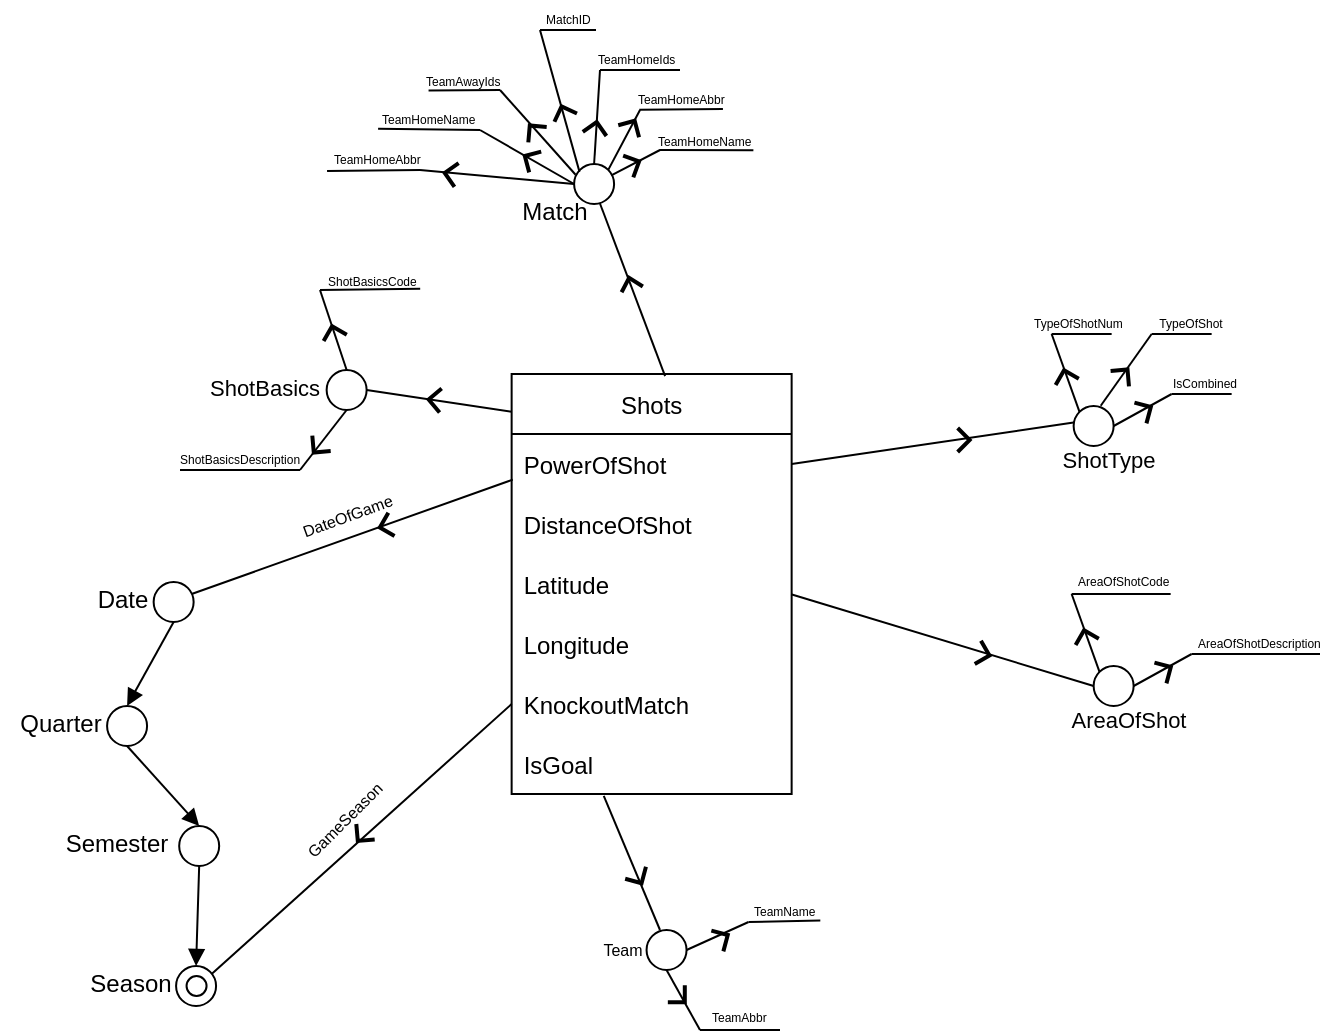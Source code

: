 <mxfile version="20.0.4" type="device"><diagram id="wrOhlIF0k3vOvgMMfUUx" name="Page-1"><mxGraphModel dx="782" dy="412" grid="1" gridSize="10" guides="1" tooltips="1" connect="1" arrows="1" fold="1" page="1" pageScale="1" pageWidth="827" pageHeight="1169" math="0" shadow="0"><root><mxCell id="0"/><mxCell id="1" parent="0"/><mxCell id="Pmuhz_MxlHkOLa46dXON-2" value="Shots" style="swimlane;fontStyle=0;childLayout=stackLayout;horizontal=1;startSize=30;horizontalStack=0;resizeParent=1;resizeParentMax=0;resizeLast=0;collapsible=1;marginBottom=0;" vertex="1" parent="1"><mxGeometry x="385.82" y="282" width="140" height="210" as="geometry"/></mxCell><mxCell id="Pmuhz_MxlHkOLa46dXON-6" value="PowerOfShot" style="text;strokeColor=none;fillColor=none;align=left;verticalAlign=middle;spacingLeft=4;spacingRight=4;overflow=hidden;points=[[0,0.5],[1,0.5]];portConstraint=eastwest;rotatable=0;" vertex="1" parent="Pmuhz_MxlHkOLa46dXON-2"><mxGeometry y="30" width="140" height="30" as="geometry"/></mxCell><mxCell id="Pmuhz_MxlHkOLa46dXON-5" value="DistanceOfShot" style="text;strokeColor=none;fillColor=none;align=left;verticalAlign=middle;spacingLeft=4;spacingRight=4;overflow=hidden;points=[[0,0.5],[1,0.5]];portConstraint=eastwest;rotatable=0;" vertex="1" parent="Pmuhz_MxlHkOLa46dXON-2"><mxGeometry y="60" width="140" height="30" as="geometry"/></mxCell><mxCell id="Pmuhz_MxlHkOLa46dXON-3" value="Latitude    " style="text;strokeColor=none;fillColor=none;align=left;verticalAlign=middle;spacingLeft=4;spacingRight=4;overflow=hidden;points=[[0,0.5],[1,0.5]];portConstraint=eastwest;rotatable=0;" vertex="1" parent="Pmuhz_MxlHkOLa46dXON-2"><mxGeometry y="90" width="140" height="30" as="geometry"/></mxCell><mxCell id="Pmuhz_MxlHkOLa46dXON-4" value="Longitude" style="text;strokeColor=none;fillColor=none;align=left;verticalAlign=middle;spacingLeft=4;spacingRight=4;overflow=hidden;points=[[0,0.5],[1,0.5]];portConstraint=eastwest;rotatable=0;" vertex="1" parent="Pmuhz_MxlHkOLa46dXON-2"><mxGeometry y="120" width="140" height="30" as="geometry"/></mxCell><mxCell id="Pmuhz_MxlHkOLa46dXON-12" value="KnockoutMatch" style="text;strokeColor=none;fillColor=none;align=left;verticalAlign=middle;spacingLeft=4;spacingRight=4;overflow=hidden;points=[[0,0.5],[1,0.5]];portConstraint=eastwest;rotatable=0;" vertex="1" parent="Pmuhz_MxlHkOLa46dXON-2"><mxGeometry y="150" width="140" height="30" as="geometry"/></mxCell><mxCell id="Pmuhz_MxlHkOLa46dXON-11" value="IsGoal" style="text;strokeColor=none;fillColor=none;align=left;verticalAlign=middle;spacingLeft=4;spacingRight=4;overflow=hidden;points=[[0,0.5],[1,0.5]];portConstraint=eastwest;rotatable=0;" vertex="1" parent="Pmuhz_MxlHkOLa46dXON-2"><mxGeometry y="180" width="140" height="30" as="geometry"/></mxCell><mxCell id="Pmuhz_MxlHkOLa46dXON-17" value="" style="group" vertex="1" connectable="0" parent="1"><mxGeometry x="165.82" y="502" width="80" height="30" as="geometry"/></mxCell><mxCell id="Pmuhz_MxlHkOLa46dXON-14" value=" " style="ellipse;whiteSpace=wrap;html=1;aspect=fixed;direction=south;" vertex="1" parent="Pmuhz_MxlHkOLa46dXON-17"><mxGeometry x="53.77" y="6" width="20" height="20" as="geometry"/></mxCell><mxCell id="Pmuhz_MxlHkOLa46dXON-16" value="Semester" style="text;html=1;align=center;verticalAlign=middle;resizable=0;points=[];autosize=1;strokeColor=none;fillColor=none;" vertex="1" parent="Pmuhz_MxlHkOLa46dXON-17"><mxGeometry x="-13.115" width="70" height="30" as="geometry"/></mxCell><mxCell id="Pmuhz_MxlHkOLa46dXON-18" value="" style="group" vertex="1" connectable="0" parent="1"><mxGeometry x="165.82" y="380" width="61" height="30" as="geometry"/></mxCell><mxCell id="Pmuhz_MxlHkOLa46dXON-19" value=" " style="ellipse;whiteSpace=wrap;html=1;aspect=fixed;direction=south;" vertex="1" parent="Pmuhz_MxlHkOLa46dXON-18"><mxGeometry x="41" y="6" width="20" height="20" as="geometry"/></mxCell><mxCell id="Pmuhz_MxlHkOLa46dXON-20" value="Date" style="text;html=1;align=center;verticalAlign=middle;resizable=0;points=[];autosize=1;strokeColor=none;fillColor=none;" vertex="1" parent="Pmuhz_MxlHkOLa46dXON-18"><mxGeometry width="50" height="30" as="geometry"/></mxCell><mxCell id="Pmuhz_MxlHkOLa46dXON-21" value="" style="group" vertex="1" connectable="0" parent="1"><mxGeometry x="170.32" y="572" width="71" height="30" as="geometry"/></mxCell><mxCell id="Pmuhz_MxlHkOLa46dXON-22" value=" " style="ellipse;whiteSpace=wrap;html=1;aspect=fixed;direction=south;" vertex="1" parent="Pmuhz_MxlHkOLa46dXON-21"><mxGeometry x="47.721" y="6" width="20" height="20" as="geometry"/></mxCell><mxCell id="Pmuhz_MxlHkOLa46dXON-23" value="Season" style="text;html=1;align=center;verticalAlign=middle;resizable=0;points=[];autosize=1;strokeColor=none;fillColor=none;" vertex="1" parent="Pmuhz_MxlHkOLa46dXON-21"><mxGeometry x="-5.82" width="60" height="30" as="geometry"/></mxCell><mxCell id="Pmuhz_MxlHkOLa46dXON-25" value="" style="group" vertex="1" connectable="0" parent="1"><mxGeometry x="135.82" y="442" width="71" height="30" as="geometry"/></mxCell><mxCell id="Pmuhz_MxlHkOLa46dXON-26" value=" " style="ellipse;whiteSpace=wrap;html=1;aspect=fixed;direction=south;" vertex="1" parent="Pmuhz_MxlHkOLa46dXON-25"><mxGeometry x="47.721" y="6" width="20" height="20" as="geometry"/></mxCell><mxCell id="Pmuhz_MxlHkOLa46dXON-27" value="Quarter" style="text;html=1;align=center;verticalAlign=middle;resizable=0;points=[];autosize=1;strokeColor=none;fillColor=none;" vertex="1" parent="Pmuhz_MxlHkOLa46dXON-25"><mxGeometry x="-5.82" width="60" height="30" as="geometry"/></mxCell><mxCell id="Pmuhz_MxlHkOLa46dXON-28" value="" style="endArrow=none;html=1;entryX=0.004;entryY=0.761;entryDx=0;entryDy=0;entryPerimeter=0;strokeColor=default;rounded=0;startArrow=none;startFill=0;" edge="1" parent="1" target="Pmuhz_MxlHkOLa46dXON-6"><mxGeometry width="50" height="50" relative="1" as="geometry"><mxPoint x="225.82" y="392" as="sourcePoint"/><mxPoint x="195.82" y="422" as="targetPoint"/></mxGeometry></mxCell><mxCell id="Pmuhz_MxlHkOLa46dXON-34" value="" style="html=1;verticalLabelPosition=bottom;labelBackgroundColor=#ffffff;verticalAlign=top;shadow=0;dashed=0;strokeWidth=2;shape=mxgraph.ios7.misc.up;strokeColor=#000000;fillColor=#000000;rotation=-105;" vertex="1" parent="1"><mxGeometry x="316.82" y="355" width="12" height="6" as="geometry"/></mxCell><mxCell id="Pmuhz_MxlHkOLa46dXON-39" value="" style="endArrow=none;html=1;entryX=1;entryY=0.5;entryDx=0;entryDy=0;strokeColor=default;rounded=0;startArrow=block;startFill=1;exitX=0;exitY=0.5;exitDx=0;exitDy=0;" edge="1" parent="1" source="Pmuhz_MxlHkOLa46dXON-26" target="Pmuhz_MxlHkOLa46dXON-19"><mxGeometry width="50" height="50" relative="1" as="geometry"><mxPoint x="235.82" y="402" as="sourcePoint"/><mxPoint x="396.38" y="344.83" as="targetPoint"/></mxGeometry></mxCell><mxCell id="Pmuhz_MxlHkOLa46dXON-42" value="" style="endArrow=none;html=1;entryX=1;entryY=0.5;entryDx=0;entryDy=0;strokeColor=default;rounded=0;startArrow=block;startFill=1;exitX=0;exitY=0.5;exitDx=0;exitDy=0;" edge="1" parent="1" source="Pmuhz_MxlHkOLa46dXON-14" target="Pmuhz_MxlHkOLa46dXON-26"><mxGeometry width="50" height="50" relative="1" as="geometry"><mxPoint x="203.541" y="458" as="sourcePoint"/><mxPoint x="226.82" y="416" as="targetPoint"/></mxGeometry></mxCell><mxCell id="Pmuhz_MxlHkOLa46dXON-43" value="" style="endArrow=none;html=1;strokeColor=default;rounded=0;startArrow=block;startFill=1;entryX=1;entryY=0.5;entryDx=0;entryDy=0;exitX=0;exitY=0.5;exitDx=0;exitDy=0;" edge="1" parent="1" source="Pmuhz_MxlHkOLa46dXON-22" target="Pmuhz_MxlHkOLa46dXON-14"><mxGeometry width="50" height="50" relative="1" as="geometry"><mxPoint x="230" y="570" as="sourcePoint"/><mxPoint x="215.82" y="532" as="targetPoint"/></mxGeometry></mxCell><mxCell id="Pmuhz_MxlHkOLa46dXON-45" value="" style="endArrow=none;html=1;entryX=0;entryY=0.5;entryDx=0;entryDy=0;strokeColor=default;rounded=0;startArrow=none;startFill=0;" edge="1" parent="1" target="Pmuhz_MxlHkOLa46dXON-12"><mxGeometry width="50" height="50" relative="1" as="geometry"><mxPoint x="235.82" y="582" as="sourcePoint"/><mxPoint x="396.38" y="532" as="targetPoint"/></mxGeometry></mxCell><mxCell id="Pmuhz_MxlHkOLa46dXON-46" value="" style="html=1;verticalLabelPosition=bottom;labelBackgroundColor=#ffffff;verticalAlign=top;shadow=0;dashed=0;strokeWidth=2;shape=mxgraph.ios7.misc.up;strokeColor=#000000;fillColor=#000000;rotation=-140;" vertex="1" parent="1"><mxGeometry x="304.82" y="510.17" width="12" height="6" as="geometry"/></mxCell><mxCell id="Pmuhz_MxlHkOLa46dXON-47" value="&lt;div&gt;&lt;font style=&quot;font-size: 8px;&quot;&gt;DateOfGame&lt;/font&gt;&lt;/div&gt;" style="text;html=1;align=center;verticalAlign=middle;resizable=0;points=[];autosize=1;strokeColor=none;fillColor=none;rotation=-20;" vertex="1" parent="1"><mxGeometry x="268.32" y="337" width="70" height="30" as="geometry"/></mxCell><mxCell id="Pmuhz_MxlHkOLa46dXON-48" value="&lt;div style=&quot;font-size: 8px;&quot;&gt;&lt;font style=&quot;font-size: 8px;&quot;&gt;GameSeason&lt;/font&gt;&lt;/div&gt;" style="text;html=1;align=center;verticalAlign=middle;resizable=0;points=[];autosize=1;strokeColor=none;fillColor=none;rotation=-45;" vertex="1" parent="1"><mxGeometry x="267.32" y="495" width="70" height="20" as="geometry"/></mxCell><mxCell id="Pmuhz_MxlHkOLa46dXON-50" value="" style="group" vertex="1" connectable="0" parent="1"><mxGeometry x="625.82" y="292" width="61" height="35" as="geometry"/></mxCell><mxCell id="Pmuhz_MxlHkOLa46dXON-51" value=" " style="ellipse;whiteSpace=wrap;html=1;aspect=fixed;direction=south;" vertex="1" parent="Pmuhz_MxlHkOLa46dXON-50"><mxGeometry x="41" y="6" width="20" height="20" as="geometry"/></mxCell><mxCell id="Pmuhz_MxlHkOLa46dXON-54" value="&lt;font style=&quot;font-size: 11px;&quot;&gt;ShotType&lt;br&gt;&lt;/font&gt;" style="text;html=1;align=center;verticalAlign=middle;resizable=0;points=[];autosize=1;strokeColor=none;fillColor=none;fontSize=8;" vertex="1" parent="1"><mxGeometry x="648.82" y="310" width="70" height="30" as="geometry"/></mxCell><mxCell id="Pmuhz_MxlHkOLa46dXON-55" value="" style="endArrow=none;html=1;entryX=1;entryY=0.5;entryDx=0;entryDy=0;strokeColor=default;rounded=0;startArrow=none;startFill=0;exitX=0.257;exitY=-0.126;exitDx=0;exitDy=0;exitPerimeter=0;" edge="1" parent="1" source="Pmuhz_MxlHkOLa46dXON-54" target="Pmuhz_MxlHkOLa46dXON-6"><mxGeometry width="50" height="50" relative="1" as="geometry"><mxPoint x="603.54" y="479.17" as="sourcePoint"/><mxPoint x="764.1" y="422" as="targetPoint"/></mxGeometry></mxCell><mxCell id="Pmuhz_MxlHkOLa46dXON-56" value="" style="html=1;verticalLabelPosition=bottom;labelBackgroundColor=#ffffff;verticalAlign=top;shadow=0;dashed=0;strokeWidth=2;shape=mxgraph.ios7.misc.up;strokeColor=#000000;fillColor=#000000;rotation=90;" vertex="1" parent="1"><mxGeometry x="605.82" y="312" width="12" height="6" as="geometry"/></mxCell><mxCell id="Pmuhz_MxlHkOLa46dXON-58" value="" style="endArrow=none;html=1;rounded=0;fontSize=11;strokeColor=default;strokeWidth=1;entryX=0;entryY=1;entryDx=0;entryDy=0;" edge="1" parent="1" target="Pmuhz_MxlHkOLa46dXON-51"><mxGeometry width="50" height="50" relative="1" as="geometry"><mxPoint x="655.82" y="262" as="sourcePoint"/><mxPoint x="625.82" y="382" as="targetPoint"/></mxGeometry></mxCell><mxCell id="Pmuhz_MxlHkOLa46dXON-59" value="" style="html=1;verticalLabelPosition=bottom;labelBackgroundColor=#ffffff;verticalAlign=top;shadow=0;dashed=0;strokeWidth=2;shape=mxgraph.ios7.misc.up;strokeColor=#000000;fillColor=#000000;rotation=-15;" vertex="1" parent="1"><mxGeometry x="656.82" y="280" width="12" height="6" as="geometry"/></mxCell><mxCell id="Pmuhz_MxlHkOLa46dXON-60" value="" style="endArrow=none;html=1;rounded=0;fontSize=11;strokeColor=default;strokeWidth=1;" edge="1" parent="1"><mxGeometry width="50" height="50" relative="1" as="geometry"><mxPoint x="655.82" y="262" as="sourcePoint"/><mxPoint x="685.82" y="262" as="targetPoint"/></mxGeometry></mxCell><mxCell id="Pmuhz_MxlHkOLa46dXON-61" value="" style="endArrow=none;html=1;rounded=0;fontSize=11;strokeColor=default;strokeWidth=1;entryX=-0.007;entryY=0.323;entryDx=0;entryDy=0;entryPerimeter=0;" edge="1" parent="1" target="Pmuhz_MxlHkOLa46dXON-51"><mxGeometry width="50" height="50" relative="1" as="geometry"><mxPoint x="705.82" y="262" as="sourcePoint"/><mxPoint x="729.749" y="310.929" as="targetPoint"/></mxGeometry></mxCell><mxCell id="Pmuhz_MxlHkOLa46dXON-62" value="" style="html=1;verticalLabelPosition=bottom;labelBackgroundColor=#ffffff;verticalAlign=top;shadow=0;dashed=0;strokeWidth=2;shape=mxgraph.ios7.misc.up;strokeColor=#000000;fillColor=#000000;rotation=40;" vertex="1" parent="1"><mxGeometry x="685.82" y="279" width="12" height="6" as="geometry"/></mxCell><mxCell id="Pmuhz_MxlHkOLa46dXON-64" value="" style="endArrow=none;html=1;rounded=0;fontSize=11;strokeColor=default;strokeWidth=1;" edge="1" parent="1"><mxGeometry width="50" height="50" relative="1" as="geometry"><mxPoint x="735.82" y="262" as="sourcePoint"/><mxPoint x="705.82" y="262" as="targetPoint"/></mxGeometry></mxCell><mxCell id="Pmuhz_MxlHkOLa46dXON-65" value="" style="html=1;verticalLabelPosition=bottom;labelBackgroundColor=#ffffff;verticalAlign=top;shadow=0;dashed=0;strokeWidth=2;shape=mxgraph.ios7.misc.up;strokeColor=#000000;fillColor=#000000;rotation=60;" vertex="1" parent="1"><mxGeometry x="696.82" y="297" width="12" height="6" as="geometry"/></mxCell><mxCell id="Pmuhz_MxlHkOLa46dXON-66" value="" style="endArrow=none;html=1;rounded=0;fontSize=11;strokeColor=default;strokeWidth=1;entryX=0.5;entryY=0;entryDx=0;entryDy=0;" edge="1" parent="1" target="Pmuhz_MxlHkOLa46dXON-51"><mxGeometry width="50" height="50" relative="1" as="geometry"><mxPoint x="715.82" y="292" as="sourcePoint"/><mxPoint x="693.891" y="310.929" as="targetPoint"/></mxGeometry></mxCell><mxCell id="Pmuhz_MxlHkOLa46dXON-67" value="" style="endArrow=none;html=1;rounded=0;fontSize=11;strokeColor=default;strokeWidth=1;" edge="1" parent="1"><mxGeometry width="50" height="50" relative="1" as="geometry"><mxPoint x="745.82" y="292" as="sourcePoint"/><mxPoint x="715.82" y="292" as="targetPoint"/></mxGeometry></mxCell><mxCell id="Pmuhz_MxlHkOLa46dXON-68" value="&lt;font style=&quot;font-size: 6px;&quot;&gt;TypeOfShot&lt;/font&gt;" style="text;html=1;align=center;verticalAlign=middle;resizable=0;points=[];autosize=1;strokeColor=none;fillColor=none;fontSize=11;" vertex="1" parent="1"><mxGeometry x="694.82" y="240" width="60" height="30" as="geometry"/></mxCell><mxCell id="Pmuhz_MxlHkOLa46dXON-69" value="&lt;div&gt;&lt;font style=&quot;font-size: 6px;&quot;&gt;TypeOfShot&lt;/font&gt;Num&lt;/div&gt;" style="text;whiteSpace=wrap;html=1;fontSize=6;" vertex="1" parent="1"><mxGeometry x="644.82" y="247" width="57" height="12" as="geometry"/></mxCell><mxCell id="Pmuhz_MxlHkOLa46dXON-70" value="&lt;font style=&quot;font-size: 6px;&quot;&gt;IsCombined&lt;br&gt;&lt;/font&gt;" style="text;html=1;align=center;verticalAlign=middle;resizable=0;points=[];autosize=1;strokeColor=none;fillColor=none;fontSize=11;" vertex="1" parent="1"><mxGeometry x="701.82" y="270" width="60" height="30" as="geometry"/></mxCell><mxCell id="Pmuhz_MxlHkOLa46dXON-72" value="" style="group" vertex="1" connectable="0" parent="1"><mxGeometry x="635.82" y="422" width="61" height="35" as="geometry"/></mxCell><mxCell id="Pmuhz_MxlHkOLa46dXON-73" value=" " style="ellipse;whiteSpace=wrap;html=1;aspect=fixed;direction=south;" vertex="1" parent="Pmuhz_MxlHkOLa46dXON-72"><mxGeometry x="41" y="6" width="20" height="20" as="geometry"/></mxCell><mxCell id="Pmuhz_MxlHkOLa46dXON-74" value="&lt;font style=&quot;font-size: 11px;&quot;&gt;AreaOfShot&lt;br&gt;&lt;/font&gt;" style="text;html=1;align=center;verticalAlign=middle;resizable=0;points=[];autosize=1;strokeColor=none;fillColor=none;fontSize=8;" vertex="1" parent="1"><mxGeometry x="653.82" y="440" width="80" height="30" as="geometry"/></mxCell><mxCell id="Pmuhz_MxlHkOLa46dXON-75" value="" style="html=1;verticalLabelPosition=bottom;labelBackgroundColor=#ffffff;verticalAlign=top;shadow=0;dashed=0;strokeWidth=2;shape=mxgraph.ios7.misc.up;strokeColor=#000000;fillColor=#000000;rotation=105;" vertex="1" parent="1"><mxGeometry x="615.82" y="419" width="12" height="6" as="geometry"/></mxCell><mxCell id="Pmuhz_MxlHkOLa46dXON-76" value="" style="endArrow=none;html=1;rounded=0;fontSize=11;strokeColor=default;strokeWidth=1;entryX=0;entryY=1;entryDx=0;entryDy=0;" edge="1" parent="1" target="Pmuhz_MxlHkOLa46dXON-73"><mxGeometry width="50" height="50" relative="1" as="geometry"><mxPoint x="665.82" y="392.0" as="sourcePoint"/><mxPoint x="635.82" y="512" as="targetPoint"/></mxGeometry></mxCell><mxCell id="Pmuhz_MxlHkOLa46dXON-77" value="" style="html=1;verticalLabelPosition=bottom;labelBackgroundColor=#ffffff;verticalAlign=top;shadow=0;dashed=0;strokeWidth=2;shape=mxgraph.ios7.misc.up;strokeColor=#000000;fillColor=#000000;rotation=-15;" vertex="1" parent="1"><mxGeometry x="666.82" y="410" width="12" height="6" as="geometry"/></mxCell><mxCell id="Pmuhz_MxlHkOLa46dXON-78" value="" style="endArrow=none;html=1;rounded=0;fontSize=11;strokeColor=default;strokeWidth=1;entryX=0.851;entryY=1.333;entryDx=0;entryDy=0;entryPerimeter=0;" edge="1" parent="1" target="Pmuhz_MxlHkOLa46dXON-86"><mxGeometry width="50" height="50" relative="1" as="geometry"><mxPoint x="665.82" y="392.0" as="sourcePoint"/><mxPoint x="695.82" y="392.0" as="targetPoint"/></mxGeometry></mxCell><mxCell id="Pmuhz_MxlHkOLa46dXON-82" value="" style="html=1;verticalLabelPosition=bottom;labelBackgroundColor=#ffffff;verticalAlign=top;shadow=0;dashed=0;strokeWidth=2;shape=mxgraph.ios7.misc.up;strokeColor=#000000;fillColor=#000000;rotation=60;" vertex="1" parent="1"><mxGeometry x="706.82" y="427" width="12" height="6" as="geometry"/></mxCell><mxCell id="Pmuhz_MxlHkOLa46dXON-83" value="" style="endArrow=none;html=1;rounded=0;fontSize=11;strokeColor=default;strokeWidth=1;entryX=0.5;entryY=0;entryDx=0;entryDy=0;" edge="1" parent="1" target="Pmuhz_MxlHkOLa46dXON-73"><mxGeometry width="50" height="50" relative="1" as="geometry"><mxPoint x="725.82" y="422.0" as="sourcePoint"/><mxPoint x="703.891" y="440.929" as="targetPoint"/></mxGeometry></mxCell><mxCell id="Pmuhz_MxlHkOLa46dXON-84" value="" style="endArrow=none;html=1;rounded=0;fontSize=11;strokeColor=default;strokeWidth=1;" edge="1" parent="1"><mxGeometry width="50" height="50" relative="1" as="geometry"><mxPoint x="790" y="422" as="sourcePoint"/><mxPoint x="725.82" y="422.0" as="targetPoint"/></mxGeometry></mxCell><mxCell id="Pmuhz_MxlHkOLa46dXON-86" value="&lt;div&gt;AreaOfShotCode&lt;/div&gt;&lt;div&gt;&lt;br&gt;&lt;/div&gt;" style="text;whiteSpace=wrap;html=1;fontSize=6;" vertex="1" parent="1"><mxGeometry x="666.82" y="376" width="57" height="12" as="geometry"/></mxCell><mxCell id="Pmuhz_MxlHkOLa46dXON-88" value="AreaOfShotDescription" style="text;whiteSpace=wrap;html=1;fontSize=6;" vertex="1" parent="1"><mxGeometry x="726.82" y="407" width="57" height="12" as="geometry"/></mxCell><mxCell id="Pmuhz_MxlHkOLa46dXON-89" value="" style="endArrow=none;html=1;entryX=0.998;entryY=0.671;entryDx=0;entryDy=0;strokeColor=default;rounded=0;startArrow=none;startFill=0;exitX=0.5;exitY=1;exitDx=0;exitDy=0;entryPerimeter=0;" edge="1" parent="1" source="Pmuhz_MxlHkOLa46dXON-73" target="Pmuhz_MxlHkOLa46dXON-3"><mxGeometry width="50" height="50" relative="1" as="geometry"><mxPoint x="676.81" y="316.22" as="sourcePoint"/><mxPoint x="535.82" y="337" as="targetPoint"/></mxGeometry></mxCell><mxCell id="Pmuhz_MxlHkOLa46dXON-90" value="" style="group" vertex="1" connectable="0" parent="1"><mxGeometry x="370" y="170" width="70" height="50" as="geometry"/></mxCell><mxCell id="Pmuhz_MxlHkOLa46dXON-91" value=" " style="ellipse;whiteSpace=wrap;html=1;aspect=fixed;direction=south;" vertex="1" parent="Pmuhz_MxlHkOLa46dXON-90"><mxGeometry x="47.049" y="7" width="20" height="20" as="geometry"/></mxCell><mxCell id="Pmuhz_MxlHkOLa46dXON-118" value="&lt;font style=&quot;font-size: 12px;&quot;&gt;Match&lt;/font&gt;" style="text;html=1;align=center;verticalAlign=middle;resizable=0;points=[];autosize=1;strokeColor=none;fillColor=none;fontSize=7;" vertex="1" parent="Pmuhz_MxlHkOLa46dXON-90"><mxGeometry x="7" y="16" width="60" height="30" as="geometry"/></mxCell><mxCell id="Pmuhz_MxlHkOLa46dXON-93" value="" style="endArrow=none;html=1;entryX=0.548;entryY=0.005;entryDx=0;entryDy=0;strokeColor=default;rounded=0;startArrow=none;startFill=0;exitX=1.094;exitY=0.883;exitDx=0;exitDy=0;entryPerimeter=0;exitPerimeter=0;" edge="1" parent="1" target="Pmuhz_MxlHkOLa46dXON-2"><mxGeometry width="50" height="50" relative="1" as="geometry"><mxPoint x="429.902" y="196.49" as="sourcePoint"/><mxPoint x="464.83" y="240.78" as="targetPoint"/></mxGeometry></mxCell><mxCell id="Pmuhz_MxlHkOLa46dXON-94" value="" style="html=1;verticalLabelPosition=bottom;labelBackgroundColor=#ffffff;verticalAlign=top;shadow=0;dashed=0;strokeWidth=2;shape=mxgraph.ios7.misc.up;strokeColor=#000000;fillColor=#000000;rotation=-15;" vertex="1" parent="1"><mxGeometry x="439.83" y="233.78" width="11" height="6" as="geometry"/></mxCell><mxCell id="Pmuhz_MxlHkOLa46dXON-96" value="" style="endArrow=none;html=1;rounded=0;fontSize=11;strokeColor=default;strokeWidth=1;entryX=0;entryY=1;entryDx=0;entryDy=0;" edge="1" parent="1"><mxGeometry width="50" height="50" relative="1" as="geometry"><mxPoint x="400" y="110" as="sourcePoint"/><mxPoint x="419.749" y="180.929" as="targetPoint"/></mxGeometry></mxCell><mxCell id="Pmuhz_MxlHkOLa46dXON-97" value="" style="html=1;verticalLabelPosition=bottom;labelBackgroundColor=#ffffff;verticalAlign=top;shadow=0;dashed=0;strokeWidth=2;shape=mxgraph.ios7.misc.up;strokeColor=#000000;fillColor=#000000;rotation=-20;" vertex="1" parent="1"><mxGeometry x="405.82" y="148" width="12" height="6" as="geometry"/></mxCell><mxCell id="Pmuhz_MxlHkOLa46dXON-98" value="" style="endArrow=none;html=1;rounded=0;fontSize=11;strokeColor=default;strokeWidth=1;" edge="1" parent="1"><mxGeometry width="50" height="50" relative="1" as="geometry"><mxPoint x="400" y="110" as="sourcePoint"/><mxPoint x="428.0" y="110" as="targetPoint"/></mxGeometry></mxCell><mxCell id="Pmuhz_MxlHkOLa46dXON-99" value="MatchID" style="text;whiteSpace=wrap;html=1;fontSize=6;" vertex="1" parent="1"><mxGeometry x="400.82" y="95" width="57" height="12" as="geometry"/></mxCell><mxCell id="Pmuhz_MxlHkOLa46dXON-106" value="" style="endArrow=none;html=1;rounded=0;fontSize=11;strokeColor=default;strokeWidth=1;entryX=0;entryY=0;entryDx=0;entryDy=0;" edge="1" parent="1" target="Pmuhz_MxlHkOLa46dXON-91"><mxGeometry width="50" height="50" relative="1" as="geometry"><mxPoint x="450" y="150" as="sourcePoint"/><mxPoint x="485.229" y="190" as="targetPoint"/></mxGeometry></mxCell><mxCell id="Pmuhz_MxlHkOLa46dXON-107" value="" style="endArrow=none;html=1;rounded=0;fontSize=11;strokeColor=default;strokeWidth=1;entryX=0.783;entryY=1.211;entryDx=0;entryDy=0;entryPerimeter=0;" edge="1" parent="1" target="Pmuhz_MxlHkOLa46dXON-108"><mxGeometry width="50" height="50" relative="1" as="geometry"><mxPoint x="449.67" y="149.85" as="sourcePoint"/><mxPoint x="479.0" y="149.85" as="targetPoint"/></mxGeometry></mxCell><mxCell id="Pmuhz_MxlHkOLa46dXON-108" value="TeamHomeAbbr" style="text;whiteSpace=wrap;html=1;fontSize=6;" vertex="1" parent="1"><mxGeometry x="446.83" y="135" width="57" height="12" as="geometry"/></mxCell><mxCell id="Pmuhz_MxlHkOLa46dXON-109" value="" style="html=1;verticalLabelPosition=bottom;labelBackgroundColor=#ffffff;verticalAlign=top;shadow=0;dashed=0;strokeWidth=2;shape=mxgraph.ios7.misc.up;strokeColor=#000000;fillColor=#000000;rotation=30;" vertex="1" parent="1"><mxGeometry x="439.83" y="155" width="12" height="6" as="geometry"/></mxCell><mxCell id="Pmuhz_MxlHkOLa46dXON-110" value="" style="endArrow=none;html=1;rounded=0;fontSize=11;strokeColor=default;strokeWidth=1;entryX=0.284;entryY=0.07;entryDx=0;entryDy=0;entryPerimeter=0;" edge="1" parent="1" target="Pmuhz_MxlHkOLa46dXON-91"><mxGeometry width="50" height="50" relative="1" as="geometry"><mxPoint x="460" y="170" as="sourcePoint"/><mxPoint x="444.12" y="189.929" as="targetPoint"/></mxGeometry></mxCell><mxCell id="Pmuhz_MxlHkOLa46dXON-111" value="" style="endArrow=none;html=1;rounded=0;fontSize=11;strokeColor=default;strokeWidth=1;entryX=0.872;entryY=1.178;entryDx=0;entryDy=0;entryPerimeter=0;" edge="1" parent="1" target="Pmuhz_MxlHkOLa46dXON-113"><mxGeometry width="50" height="50" relative="1" as="geometry"><mxPoint x="459.66" y="170.0" as="sourcePoint"/><mxPoint x="488.99" y="170.0" as="targetPoint"/></mxGeometry></mxCell><mxCell id="Pmuhz_MxlHkOLa46dXON-112" value="" style="html=1;verticalLabelPosition=bottom;labelBackgroundColor=#ffffff;verticalAlign=top;shadow=0;dashed=0;strokeWidth=2;shape=mxgraph.ios7.misc.up;strokeColor=#000000;fillColor=#000000;rotation=65;" vertex="1" parent="1"><mxGeometry x="440.83" y="174" width="12" height="6" as="geometry"/></mxCell><mxCell id="Pmuhz_MxlHkOLa46dXON-113" value="TeamHomeName" style="text;whiteSpace=wrap;html=1;fontSize=6;" vertex="1" parent="1"><mxGeometry x="457.0" y="156" width="57" height="12" as="geometry"/></mxCell><mxCell id="Pmuhz_MxlHkOLa46dXON-119" value="" style="endArrow=none;html=1;rounded=0;fontSize=11;strokeColor=default;strokeWidth=1;entryX=0;entryY=0.5;entryDx=0;entryDy=0;" edge="1" parent="1"><mxGeometry width="50" height="50" relative="1" as="geometry"><mxPoint x="430" y="130" as="sourcePoint"/><mxPoint x="427.049" y="177" as="targetPoint"/></mxGeometry></mxCell><mxCell id="Pmuhz_MxlHkOLa46dXON-120" value="" style="endArrow=none;html=1;rounded=0;fontSize=11;strokeColor=default;strokeWidth=1;" edge="1" parent="1"><mxGeometry width="50" height="50" relative="1" as="geometry"><mxPoint x="430" y="130" as="sourcePoint"/><mxPoint x="470" y="130" as="targetPoint"/></mxGeometry></mxCell><mxCell id="Pmuhz_MxlHkOLa46dXON-121" value="TeamHomeIds" style="text;whiteSpace=wrap;html=1;fontSize=6;" vertex="1" parent="1"><mxGeometry x="427.32" y="115" width="57" height="12" as="geometry"/></mxCell><mxCell id="Pmuhz_MxlHkOLa46dXON-122" value="" style="html=1;verticalLabelPosition=bottom;labelBackgroundColor=#ffffff;verticalAlign=top;shadow=0;dashed=0;strokeWidth=2;shape=mxgraph.ios7.misc.up;strokeColor=#000000;fillColor=#000000;rotation=10;" vertex="1" parent="1"><mxGeometry x="421.82" y="156" width="12" height="6" as="geometry"/></mxCell><mxCell id="Pmuhz_MxlHkOLa46dXON-123" value="" style="endArrow=none;html=1;rounded=0;fontSize=11;strokeColor=default;strokeWidth=1;entryX=0.268;entryY=0.962;entryDx=0;entryDy=0;entryPerimeter=0;" edge="1" parent="1" target="Pmuhz_MxlHkOLa46dXON-91"><mxGeometry width="50" height="50" relative="1" as="geometry"><mxPoint x="380" y="140" as="sourcePoint"/><mxPoint x="287.049" y="187" as="targetPoint"/></mxGeometry></mxCell><mxCell id="Pmuhz_MxlHkOLa46dXON-124" value="" style="endArrow=none;html=1;rounded=0;fontSize=11;strokeColor=default;strokeWidth=1;exitX=0.052;exitY=1.192;exitDx=0;exitDy=0;exitPerimeter=0;" edge="1" parent="1" source="Pmuhz_MxlHkOLa46dXON-125"><mxGeometry width="50" height="50" relative="1" as="geometry"><mxPoint x="350" y="140" as="sourcePoint"/><mxPoint x="380" y="140" as="targetPoint"/></mxGeometry></mxCell><mxCell id="Pmuhz_MxlHkOLa46dXON-125" value="TeamAwayIds" style="text;whiteSpace=wrap;html=1;fontSize=6;" vertex="1" parent="1"><mxGeometry x="341.32" y="126" width="57" height="12" as="geometry"/></mxCell><mxCell id="Pmuhz_MxlHkOLa46dXON-126" value="" style="html=1;verticalLabelPosition=bottom;labelBackgroundColor=#ffffff;verticalAlign=top;shadow=0;dashed=0;strokeWidth=2;shape=mxgraph.ios7.misc.up;strokeColor=#000000;fillColor=#000000;rotation=-40;" vertex="1" parent="1"><mxGeometry x="390.82" y="157" width="12" height="6" as="geometry"/></mxCell><mxCell id="Pmuhz_MxlHkOLa46dXON-127" value="" style="endArrow=none;html=1;rounded=0;fontSize=11;strokeColor=default;strokeWidth=1;entryX=0.5;entryY=1;entryDx=0;entryDy=0;" edge="1" parent="1" target="Pmuhz_MxlHkOLa46dXON-91"><mxGeometry width="50" height="50" relative="1" as="geometry"><mxPoint x="340" y="180" as="sourcePoint"/><mxPoint x="350" y="210" as="targetPoint"/></mxGeometry></mxCell><mxCell id="Pmuhz_MxlHkOLa46dXON-128" value="" style="endArrow=none;html=1;rounded=0;fontSize=11;strokeColor=default;strokeWidth=1;exitX=-0.023;exitY=1.292;exitDx=0;exitDy=0;exitPerimeter=0;" edge="1" parent="1" source="Pmuhz_MxlHkOLa46dXON-129"><mxGeometry width="50" height="50" relative="1" as="geometry"><mxPoint x="300" y="180" as="sourcePoint"/><mxPoint x="340" y="180" as="targetPoint"/></mxGeometry></mxCell><mxCell id="Pmuhz_MxlHkOLa46dXON-129" value="TeamHomeAbbr" style="text;whiteSpace=wrap;html=1;fontSize=6;" vertex="1" parent="1"><mxGeometry x="294.83" y="165" width="57" height="12" as="geometry"/></mxCell><mxCell id="Pmuhz_MxlHkOLa46dXON-130" value="" style="html=1;verticalLabelPosition=bottom;labelBackgroundColor=#ffffff;verticalAlign=top;shadow=0;dashed=0;strokeWidth=2;shape=mxgraph.ios7.misc.up;strokeColor=#000000;fillColor=#000000;rotation=-80;" vertex="1" parent="1"><mxGeometry x="349.32" y="179" width="12" height="6" as="geometry"/></mxCell><mxCell id="Pmuhz_MxlHkOLa46dXON-131" value="" style="endArrow=none;html=1;rounded=0;fontSize=11;strokeColor=default;strokeWidth=1;entryX=0.5;entryY=1;entryDx=0;entryDy=0;" edge="1" parent="1" target="Pmuhz_MxlHkOLa46dXON-91"><mxGeometry width="50" height="50" relative="1" as="geometry"><mxPoint x="370" y="160" as="sourcePoint"/><mxPoint x="337.319" y="188.0" as="targetPoint"/></mxGeometry></mxCell><mxCell id="Pmuhz_MxlHkOLa46dXON-132" value="" style="endArrow=none;html=1;rounded=0;fontSize=11;strokeColor=default;strokeWidth=1;exitX=0.004;exitY=1.198;exitDx=0;exitDy=0;exitPerimeter=0;" edge="1" parent="1" source="Pmuhz_MxlHkOLa46dXON-134"><mxGeometry width="50" height="50" relative="1" as="geometry"><mxPoint x="330" y="160" as="sourcePoint"/><mxPoint x="370" y="160" as="targetPoint"/></mxGeometry></mxCell><mxCell id="Pmuhz_MxlHkOLa46dXON-133" value="" style="html=1;verticalLabelPosition=bottom;labelBackgroundColor=#ffffff;verticalAlign=top;shadow=0;dashed=0;strokeWidth=2;shape=mxgraph.ios7.misc.up;strokeColor=#000000;fillColor=#000000;rotation=-60;" vertex="1" parent="1"><mxGeometry x="389.0" y="171.5" width="12" height="6" as="geometry"/></mxCell><mxCell id="Pmuhz_MxlHkOLa46dXON-134" value="TeamHomeName" style="text;whiteSpace=wrap;html=1;fontSize=6;" vertex="1" parent="1"><mxGeometry x="318.82" y="145" width="57" height="12" as="geometry"/></mxCell><mxCell id="Pmuhz_MxlHkOLa46dXON-140" value="&lt;font style=&quot;font-size: 11px;&quot;&gt;ShotBasics&lt;/font&gt;" style="text;html=1;align=center;verticalAlign=middle;resizable=0;points=[];autosize=1;strokeColor=none;fillColor=none;fontSize=8;" vertex="1" parent="1"><mxGeometry x="222.32" y="274" width="80" height="30" as="geometry"/></mxCell><mxCell id="Pmuhz_MxlHkOLa46dXON-141" value="" style="endArrow=none;html=1;strokeColor=default;rounded=0;startArrow=none;startFill=0;entryX=0.001;entryY=0.09;entryDx=0;entryDy=0;entryPerimeter=0;exitX=0.5;exitY=0;exitDx=0;exitDy=0;" edge="1" parent="1" source="Pmuhz_MxlHkOLa46dXON-139" target="Pmuhz_MxlHkOLa46dXON-2"><mxGeometry width="50" height="50" relative="1" as="geometry"><mxPoint x="360" y="260" as="sourcePoint"/><mxPoint x="220" y="210" as="targetPoint"/></mxGeometry></mxCell><mxCell id="Pmuhz_MxlHkOLa46dXON-142" value="" style="html=1;verticalLabelPosition=bottom;labelBackgroundColor=#ffffff;verticalAlign=top;shadow=0;dashed=0;strokeWidth=2;shape=mxgraph.ios7.misc.up;strokeColor=#000000;fillColor=#000000;rotation=-85;" vertex="1" parent="1"><mxGeometry x="341.32" y="292" width="12" height="6" as="geometry"/></mxCell><mxCell id="Pmuhz_MxlHkOLa46dXON-139" value=" " style="ellipse;whiteSpace=wrap;html=1;aspect=fixed;direction=south;" vertex="1" parent="1"><mxGeometry x="293.32" y="280" width="20" height="20" as="geometry"/></mxCell><mxCell id="Pmuhz_MxlHkOLa46dXON-143" value="" style="endArrow=none;html=1;rounded=0;fontSize=11;strokeColor=default;strokeWidth=1;entryX=0;entryY=0.5;entryDx=0;entryDy=0;" edge="1" parent="1" target="Pmuhz_MxlHkOLa46dXON-139"><mxGeometry width="50" height="50" relative="1" as="geometry"><mxPoint x="290" y="240" as="sourcePoint"/><mxPoint x="209.749" y="190.929" as="targetPoint"/></mxGeometry></mxCell><mxCell id="Pmuhz_MxlHkOLa46dXON-144" value="" style="html=1;verticalLabelPosition=bottom;labelBackgroundColor=#ffffff;verticalAlign=top;shadow=0;dashed=0;strokeWidth=2;shape=mxgraph.ios7.misc.up;strokeColor=#000000;fillColor=#000000;rotation=-15;" vertex="1" parent="1"><mxGeometry x="290.82" y="258" width="12" height="6" as="geometry"/></mxCell><mxCell id="Pmuhz_MxlHkOLa46dXON-145" value="ShotBasicsCode" style="text;whiteSpace=wrap;html=1;fontSize=6;" vertex="1" parent="1"><mxGeometry x="291.82" y="225.78" width="57" height="12" as="geometry"/></mxCell><mxCell id="Pmuhz_MxlHkOLa46dXON-146" value="" style="endArrow=none;html=1;rounded=0;fontSize=11;strokeColor=default;strokeWidth=1;entryX=1;entryY=0.5;entryDx=0;entryDy=0;" edge="1" parent="1" target="Pmuhz_MxlHkOLa46dXON-139"><mxGeometry width="50" height="50" relative="1" as="geometry"><mxPoint x="280" y="330" as="sourcePoint"/><mxPoint x="207.809" y="192.36" as="targetPoint"/></mxGeometry></mxCell><mxCell id="Pmuhz_MxlHkOLa46dXON-148" value="" style="html=1;verticalLabelPosition=bottom;labelBackgroundColor=#ffffff;verticalAlign=top;shadow=0;dashed=0;strokeWidth=2;shape=mxgraph.ios7.misc.up;strokeColor=#000000;fillColor=#000000;rotation=-140;" vertex="1" parent="1"><mxGeometry x="282.82" y="316" width="12" height="6" as="geometry"/></mxCell><mxCell id="Pmuhz_MxlHkOLa46dXON-149" value="" style="endArrow=none;html=1;rounded=0;fontSize=11;strokeColor=default;strokeWidth=1;entryX=0.847;entryY=1.131;entryDx=0;entryDy=0;entryPerimeter=0;" edge="1" parent="1" target="Pmuhz_MxlHkOLa46dXON-145"><mxGeometry width="50" height="50" relative="1" as="geometry"><mxPoint x="290" y="240" as="sourcePoint"/><mxPoint x="350" y="240" as="targetPoint"/></mxGeometry></mxCell><mxCell id="Pmuhz_MxlHkOLa46dXON-151" value="" style="endArrow=none;html=1;rounded=0;fontSize=11;strokeColor=default;strokeWidth=1;" edge="1" parent="1"><mxGeometry width="50" height="50" relative="1" as="geometry"><mxPoint x="220" y="330" as="sourcePoint"/><mxPoint x="280" y="330" as="targetPoint"/></mxGeometry></mxCell><mxCell id="Pmuhz_MxlHkOLa46dXON-152" value="ShotBasicsDescription" style="text;whiteSpace=wrap;html=1;fontSize=6;" vertex="1" parent="1"><mxGeometry x="218.32" y="315" width="57" height="12" as="geometry"/></mxCell><mxCell id="Pmuhz_MxlHkOLa46dXON-153" value="" style="group" vertex="1" connectable="0" parent="1"><mxGeometry x="412.28" y="554" width="61" height="35" as="geometry"/></mxCell><mxCell id="Pmuhz_MxlHkOLa46dXON-154" value=" " style="ellipse;whiteSpace=wrap;html=1;aspect=fixed;direction=south;" vertex="1" parent="Pmuhz_MxlHkOLa46dXON-153"><mxGeometry x="41" y="6" width="20" height="20" as="geometry"/></mxCell><mxCell id="Pmuhz_MxlHkOLa46dXON-155" value="Team" style="text;html=1;align=center;verticalAlign=middle;resizable=0;points=[];autosize=1;strokeColor=none;fillColor=none;fontSize=8;" vertex="1" parent="1"><mxGeometry x="421.28" y="560" width="40" height="20" as="geometry"/></mxCell><mxCell id="Pmuhz_MxlHkOLa46dXON-156" value="" style="html=1;verticalLabelPosition=bottom;labelBackgroundColor=#ffffff;verticalAlign=top;shadow=0;dashed=0;strokeWidth=2;shape=mxgraph.ios7.misc.up;strokeColor=#000000;fillColor=#000000;rotation=-210;" vertex="1" parent="1"><mxGeometry x="443.28" y="531" width="12" height="6" as="geometry"/></mxCell><mxCell id="Pmuhz_MxlHkOLa46dXON-157" value="" style="endArrow=none;html=1;rounded=0;fontSize=11;strokeColor=default;strokeWidth=1;entryX=1;entryY=0.5;entryDx=0;entryDy=0;" edge="1" parent="1" target="Pmuhz_MxlHkOLa46dXON-154"><mxGeometry width="50" height="50" relative="1" as="geometry"><mxPoint x="480" y="610" as="sourcePoint"/><mxPoint x="578.209" y="654.929" as="targetPoint"/></mxGeometry></mxCell><mxCell id="Pmuhz_MxlHkOLa46dXON-158" value="" style="html=1;verticalLabelPosition=bottom;labelBackgroundColor=#ffffff;verticalAlign=top;shadow=0;dashed=0;strokeWidth=2;shape=mxgraph.ios7.misc.up;strokeColor=#000000;fillColor=#000000;rotation=-225;" vertex="1" parent="1"><mxGeometry x="464.28" y="591" width="12" height="6" as="geometry"/></mxCell><mxCell id="Pmuhz_MxlHkOLa46dXON-159" value="" style="endArrow=none;html=1;rounded=0;fontSize=11;strokeColor=default;strokeWidth=1;" edge="1" parent="1"><mxGeometry width="50" height="50" relative="1" as="geometry"><mxPoint x="520" y="610" as="sourcePoint"/><mxPoint x="480" y="610" as="targetPoint"/></mxGeometry></mxCell><mxCell id="Pmuhz_MxlHkOLa46dXON-160" value="" style="html=1;verticalLabelPosition=bottom;labelBackgroundColor=#ffffff;verticalAlign=top;shadow=0;dashed=0;strokeWidth=2;shape=mxgraph.ios7.misc.up;strokeColor=#000000;fillColor=#000000;rotation=60;" vertex="1" parent="1"><mxGeometry x="485.28" y="561" width="12" height="6" as="geometry"/></mxCell><mxCell id="Pmuhz_MxlHkOLa46dXON-161" value="" style="endArrow=none;html=1;rounded=0;fontSize=11;strokeColor=default;strokeWidth=1;entryX=0.5;entryY=0;entryDx=0;entryDy=0;" edge="1" parent="1" target="Pmuhz_MxlHkOLa46dXON-154"><mxGeometry width="50" height="50" relative="1" as="geometry"><mxPoint x="504.28" y="556" as="sourcePoint"/><mxPoint x="482.351" y="574.929" as="targetPoint"/></mxGeometry></mxCell><mxCell id="Pmuhz_MxlHkOLa46dXON-162" value="" style="endArrow=none;html=1;rounded=0;fontSize=11;strokeColor=default;strokeWidth=1;exitX=0.612;exitY=1.19;exitDx=0;exitDy=0;exitPerimeter=0;" edge="1" parent="1" source="Pmuhz_MxlHkOLa46dXON-164"><mxGeometry width="50" height="50" relative="1" as="geometry"><mxPoint x="568.46" y="556" as="sourcePoint"/><mxPoint x="504.28" y="556" as="targetPoint"/></mxGeometry></mxCell><mxCell id="Pmuhz_MxlHkOLa46dXON-163" value="TeamAbbr" style="text;whiteSpace=wrap;html=1;fontSize=6;" vertex="1" parent="1"><mxGeometry x="484.28" y="594" width="57" height="12" as="geometry"/></mxCell><mxCell id="Pmuhz_MxlHkOLa46dXON-164" value="TeamName" style="text;whiteSpace=wrap;html=1;fontSize=6;" vertex="1" parent="1"><mxGeometry x="505.28" y="541" width="57" height="12" as="geometry"/></mxCell><mxCell id="Pmuhz_MxlHkOLa46dXON-165" value="" style="endArrow=none;html=1;entryX=0.329;entryY=1.033;entryDx=0;entryDy=0;strokeColor=default;rounded=0;startArrow=none;startFill=0;entryPerimeter=0;" edge="1" parent="1" target="Pmuhz_MxlHkOLa46dXON-11"><mxGeometry width="50" height="50" relative="1" as="geometry"><mxPoint x="460" y="560" as="sourcePoint"/><mxPoint x="374.0" y="536.13" as="targetPoint"/></mxGeometry></mxCell><mxCell id="Pmuhz_MxlHkOLa46dXON-169" value=" " style="ellipse;whiteSpace=wrap;html=1;aspect=fixed;direction=west;" vertex="1" parent="1"><mxGeometry x="223.28" y="583" width="10" height="10" as="geometry"/></mxCell></root></mxGraphModel></diagram></mxfile>